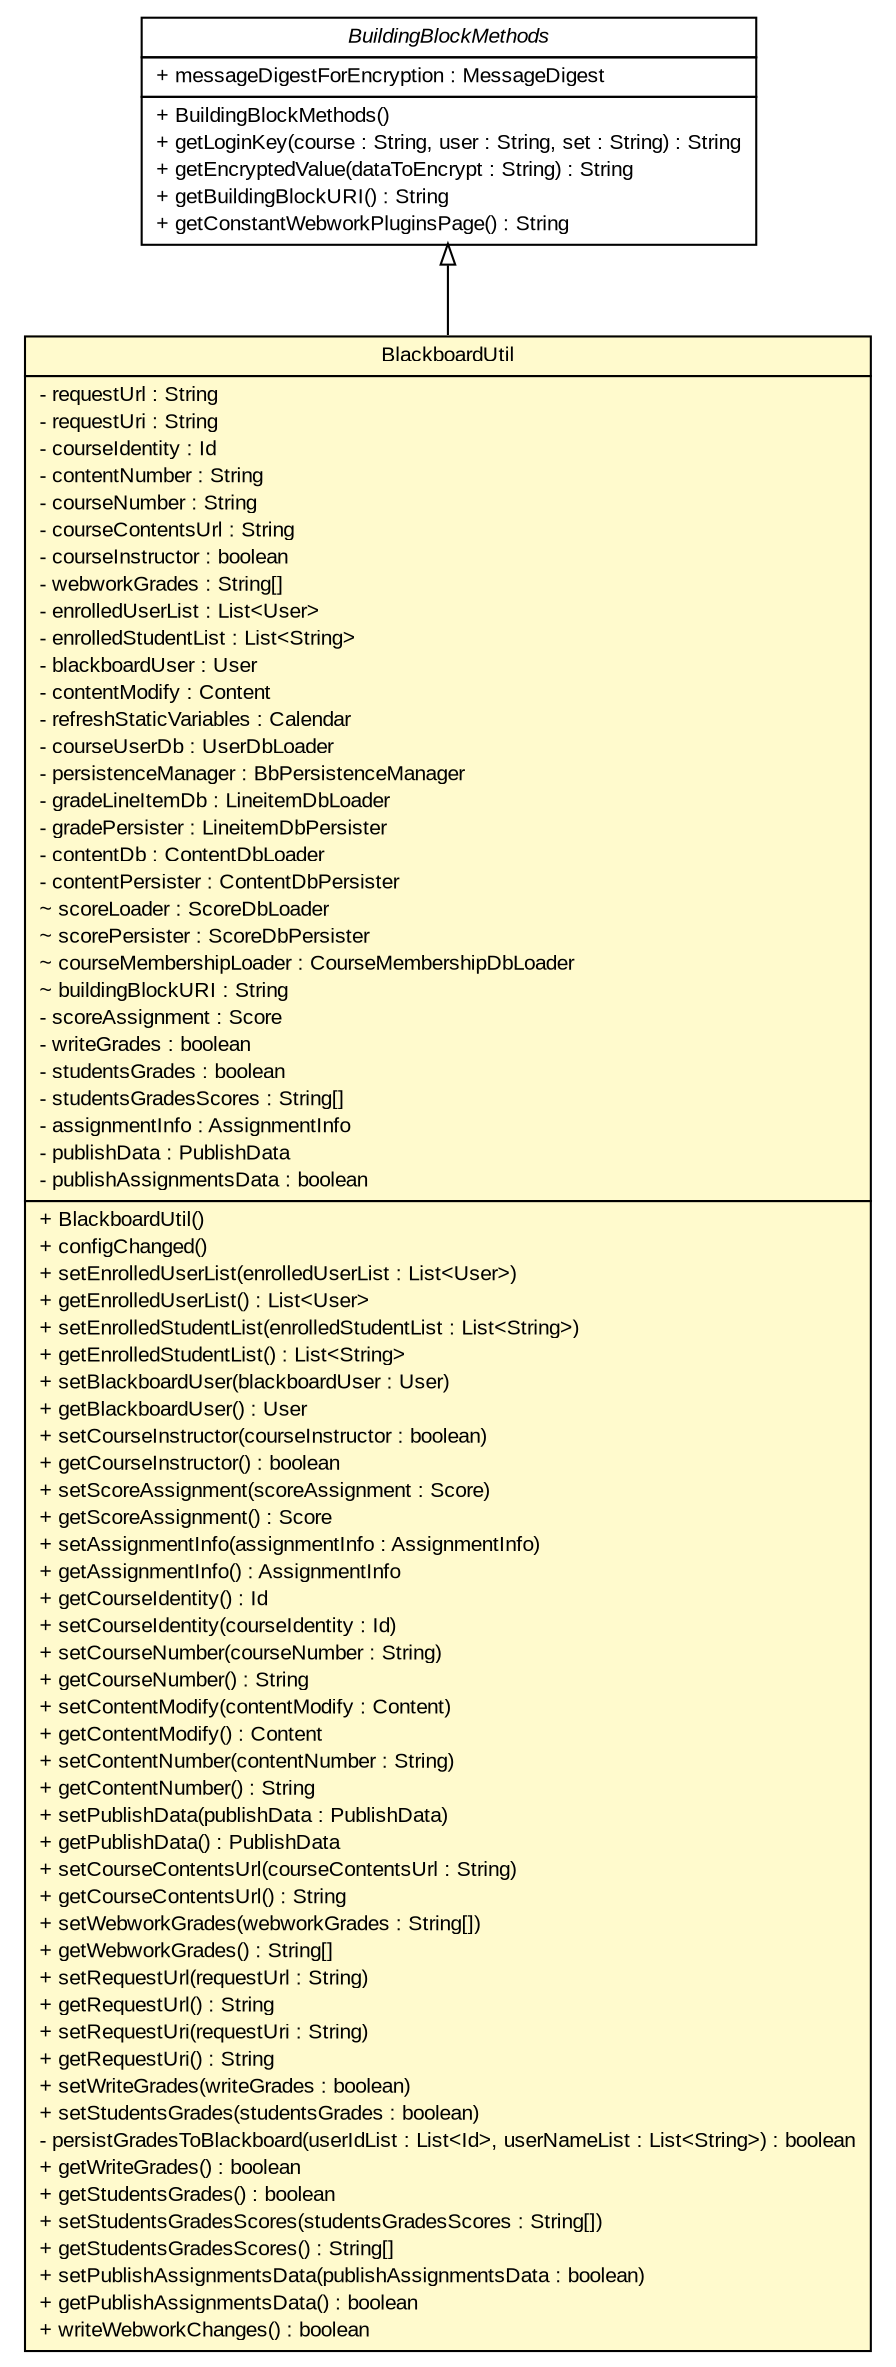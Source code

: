 #!/usr/local/bin/dot
#
# Class diagram 
# Generated by UMLGraph version 5.4 (http://www.umlgraph.org/)
#

digraph G {
	edge [fontname="arial",fontsize=10,labelfontname="arial",labelfontsize=10];
	node [fontname="arial",fontsize=10,shape=plaintext];
	nodesep=0.25;
	ranksep=0.5;
	// edu.missouri.BuildingBlockMethods
	c103 [label=<<table title="edu.missouri.BuildingBlockMethods" border="0" cellborder="1" cellspacing="0" cellpadding="2" port="p" href="./BuildingBlockMethods.html">
		<tr><td><table border="0" cellspacing="0" cellpadding="1">
<tr><td align="center" balign="center"><font face="arial italic"> BuildingBlockMethods </font></td></tr>
		</table></td></tr>
		<tr><td><table border="0" cellspacing="0" cellpadding="1">
<tr><td align="left" balign="left"> + messageDigestForEncryption : MessageDigest </td></tr>
		</table></td></tr>
		<tr><td><table border="0" cellspacing="0" cellpadding="1">
<tr><td align="left" balign="left"> + BuildingBlockMethods() </td></tr>
<tr><td align="left" balign="left"> + getLoginKey(course : String, user : String, set : String) : String </td></tr>
<tr><td align="left" balign="left"> + getEncryptedValue(dataToEncrypt : String) : String </td></tr>
<tr><td align="left" balign="left"> + getBuildingBlockURI() : String </td></tr>
<tr><td align="left" balign="left"> + getConstantWebworkPluginsPage() : String </td></tr>
		</table></td></tr>
		</table>>, URL="./BuildingBlockMethods.html", fontname="arial", fontcolor="black", fontsize=10.0];
	// edu.missouri.BlackboardUtil
	c105 [label=<<table title="edu.missouri.BlackboardUtil" border="0" cellborder="1" cellspacing="0" cellpadding="2" port="p" bgcolor="lemonChiffon" href="./BlackboardUtil.html">
		<tr><td><table border="0" cellspacing="0" cellpadding="1">
<tr><td align="center" balign="center"> BlackboardUtil </td></tr>
		</table></td></tr>
		<tr><td><table border="0" cellspacing="0" cellpadding="1">
<tr><td align="left" balign="left"> - requestUrl : String </td></tr>
<tr><td align="left" balign="left"> - requestUri : String </td></tr>
<tr><td align="left" balign="left"> - courseIdentity : Id </td></tr>
<tr><td align="left" balign="left"> - contentNumber : String </td></tr>
<tr><td align="left" balign="left"> - courseNumber : String </td></tr>
<tr><td align="left" balign="left"> - courseContentsUrl : String </td></tr>
<tr><td align="left" balign="left"> - courseInstructor : boolean </td></tr>
<tr><td align="left" balign="left"> - webworkGrades : String[] </td></tr>
<tr><td align="left" balign="left"> - enrolledUserList : List&lt;User&gt; </td></tr>
<tr><td align="left" balign="left"> - enrolledStudentList : List&lt;String&gt; </td></tr>
<tr><td align="left" balign="left"> - blackboardUser : User </td></tr>
<tr><td align="left" balign="left"> - contentModify : Content </td></tr>
<tr><td align="left" balign="left"> - refreshStaticVariables : Calendar </td></tr>
<tr><td align="left" balign="left"> - courseUserDb : UserDbLoader </td></tr>
<tr><td align="left" balign="left"> - persistenceManager : BbPersistenceManager </td></tr>
<tr><td align="left" balign="left"> - gradeLineItemDb : LineitemDbLoader </td></tr>
<tr><td align="left" balign="left"> - gradePersister : LineitemDbPersister </td></tr>
<tr><td align="left" balign="left"> - contentDb : ContentDbLoader </td></tr>
<tr><td align="left" balign="left"> - contentPersister : ContentDbPersister </td></tr>
<tr><td align="left" balign="left"> ~ scoreLoader : ScoreDbLoader </td></tr>
<tr><td align="left" balign="left"> ~ scorePersister : ScoreDbPersister </td></tr>
<tr><td align="left" balign="left"> ~ courseMembershipLoader : CourseMembershipDbLoader </td></tr>
<tr><td align="left" balign="left"> ~ buildingBlockURI : String </td></tr>
<tr><td align="left" balign="left"> - scoreAssignment : Score </td></tr>
<tr><td align="left" balign="left"> - writeGrades : boolean </td></tr>
<tr><td align="left" balign="left"> - studentsGrades : boolean </td></tr>
<tr><td align="left" balign="left"> - studentsGradesScores : String[] </td></tr>
<tr><td align="left" balign="left"> - assignmentInfo : AssignmentInfo </td></tr>
<tr><td align="left" balign="left"> - publishData : PublishData </td></tr>
<tr><td align="left" balign="left"> - publishAssignmentsData : boolean </td></tr>
		</table></td></tr>
		<tr><td><table border="0" cellspacing="0" cellpadding="1">
<tr><td align="left" balign="left"> + BlackboardUtil() </td></tr>
<tr><td align="left" balign="left"> + configChanged() </td></tr>
<tr><td align="left" balign="left"> + setEnrolledUserList(enrolledUserList : List&lt;User&gt;) </td></tr>
<tr><td align="left" balign="left"> + getEnrolledUserList() : List&lt;User&gt; </td></tr>
<tr><td align="left" balign="left"> + setEnrolledStudentList(enrolledStudentList : List&lt;String&gt;) </td></tr>
<tr><td align="left" balign="left"> + getEnrolledStudentList() : List&lt;String&gt; </td></tr>
<tr><td align="left" balign="left"> + setBlackboardUser(blackboardUser : User) </td></tr>
<tr><td align="left" balign="left"> + getBlackboardUser() : User </td></tr>
<tr><td align="left" balign="left"> + setCourseInstructor(courseInstructor : boolean) </td></tr>
<tr><td align="left" balign="left"> + getCourseInstructor() : boolean </td></tr>
<tr><td align="left" balign="left"> + setScoreAssignment(scoreAssignment : Score) </td></tr>
<tr><td align="left" balign="left"> + getScoreAssignment() : Score </td></tr>
<tr><td align="left" balign="left"> + setAssignmentInfo(assignmentInfo : AssignmentInfo) </td></tr>
<tr><td align="left" balign="left"> + getAssignmentInfo() : AssignmentInfo </td></tr>
<tr><td align="left" balign="left"> + getCourseIdentity() : Id </td></tr>
<tr><td align="left" balign="left"> + setCourseIdentity(courseIdentity : Id) </td></tr>
<tr><td align="left" balign="left"> + setCourseNumber(courseNumber : String) </td></tr>
<tr><td align="left" balign="left"> + getCourseNumber() : String </td></tr>
<tr><td align="left" balign="left"> + setContentModify(contentModify : Content) </td></tr>
<tr><td align="left" balign="left"> + getContentModify() : Content </td></tr>
<tr><td align="left" balign="left"> + setContentNumber(contentNumber : String) </td></tr>
<tr><td align="left" balign="left"> + getContentNumber() : String </td></tr>
<tr><td align="left" balign="left"> + setPublishData(publishData : PublishData) </td></tr>
<tr><td align="left" balign="left"> + getPublishData() : PublishData </td></tr>
<tr><td align="left" balign="left"> + setCourseContentsUrl(courseContentsUrl : String) </td></tr>
<tr><td align="left" balign="left"> + getCourseContentsUrl() : String </td></tr>
<tr><td align="left" balign="left"> + setWebworkGrades(webworkGrades : String[]) </td></tr>
<tr><td align="left" balign="left"> + getWebworkGrades() : String[] </td></tr>
<tr><td align="left" balign="left"> + setRequestUrl(requestUrl : String) </td></tr>
<tr><td align="left" balign="left"> + getRequestUrl() : String </td></tr>
<tr><td align="left" balign="left"> + setRequestUri(requestUri : String) </td></tr>
<tr><td align="left" balign="left"> + getRequestUri() : String </td></tr>
<tr><td align="left" balign="left"> + setWriteGrades(writeGrades : boolean) </td></tr>
<tr><td align="left" balign="left"> + setStudentsGrades(studentsGrades : boolean) </td></tr>
<tr><td align="left" balign="left"> - persistGradesToBlackboard(userIdList : List&lt;Id&gt;, userNameList : List&lt;String&gt;) : boolean </td></tr>
<tr><td align="left" balign="left"> + getWriteGrades() : boolean </td></tr>
<tr><td align="left" balign="left"> + getStudentsGrades() : boolean </td></tr>
<tr><td align="left" balign="left"> + setStudentsGradesScores(studentsGradesScores : String[]) </td></tr>
<tr><td align="left" balign="left"> + getStudentsGradesScores() : String[] </td></tr>
<tr><td align="left" balign="left"> + setPublishAssignmentsData(publishAssignmentsData : boolean) </td></tr>
<tr><td align="left" balign="left"> + getPublishAssignmentsData() : boolean </td></tr>
<tr><td align="left" balign="left"> + writeWebworkChanges() : boolean </td></tr>
		</table></td></tr>
		</table>>, URL="./BlackboardUtil.html", fontname="arial", fontcolor="black", fontsize=10.0];
	//edu.missouri.BlackboardUtil extends edu.missouri.BuildingBlockMethods
	c103:p -> c105:p [dir=back,arrowtail=empty];
}

